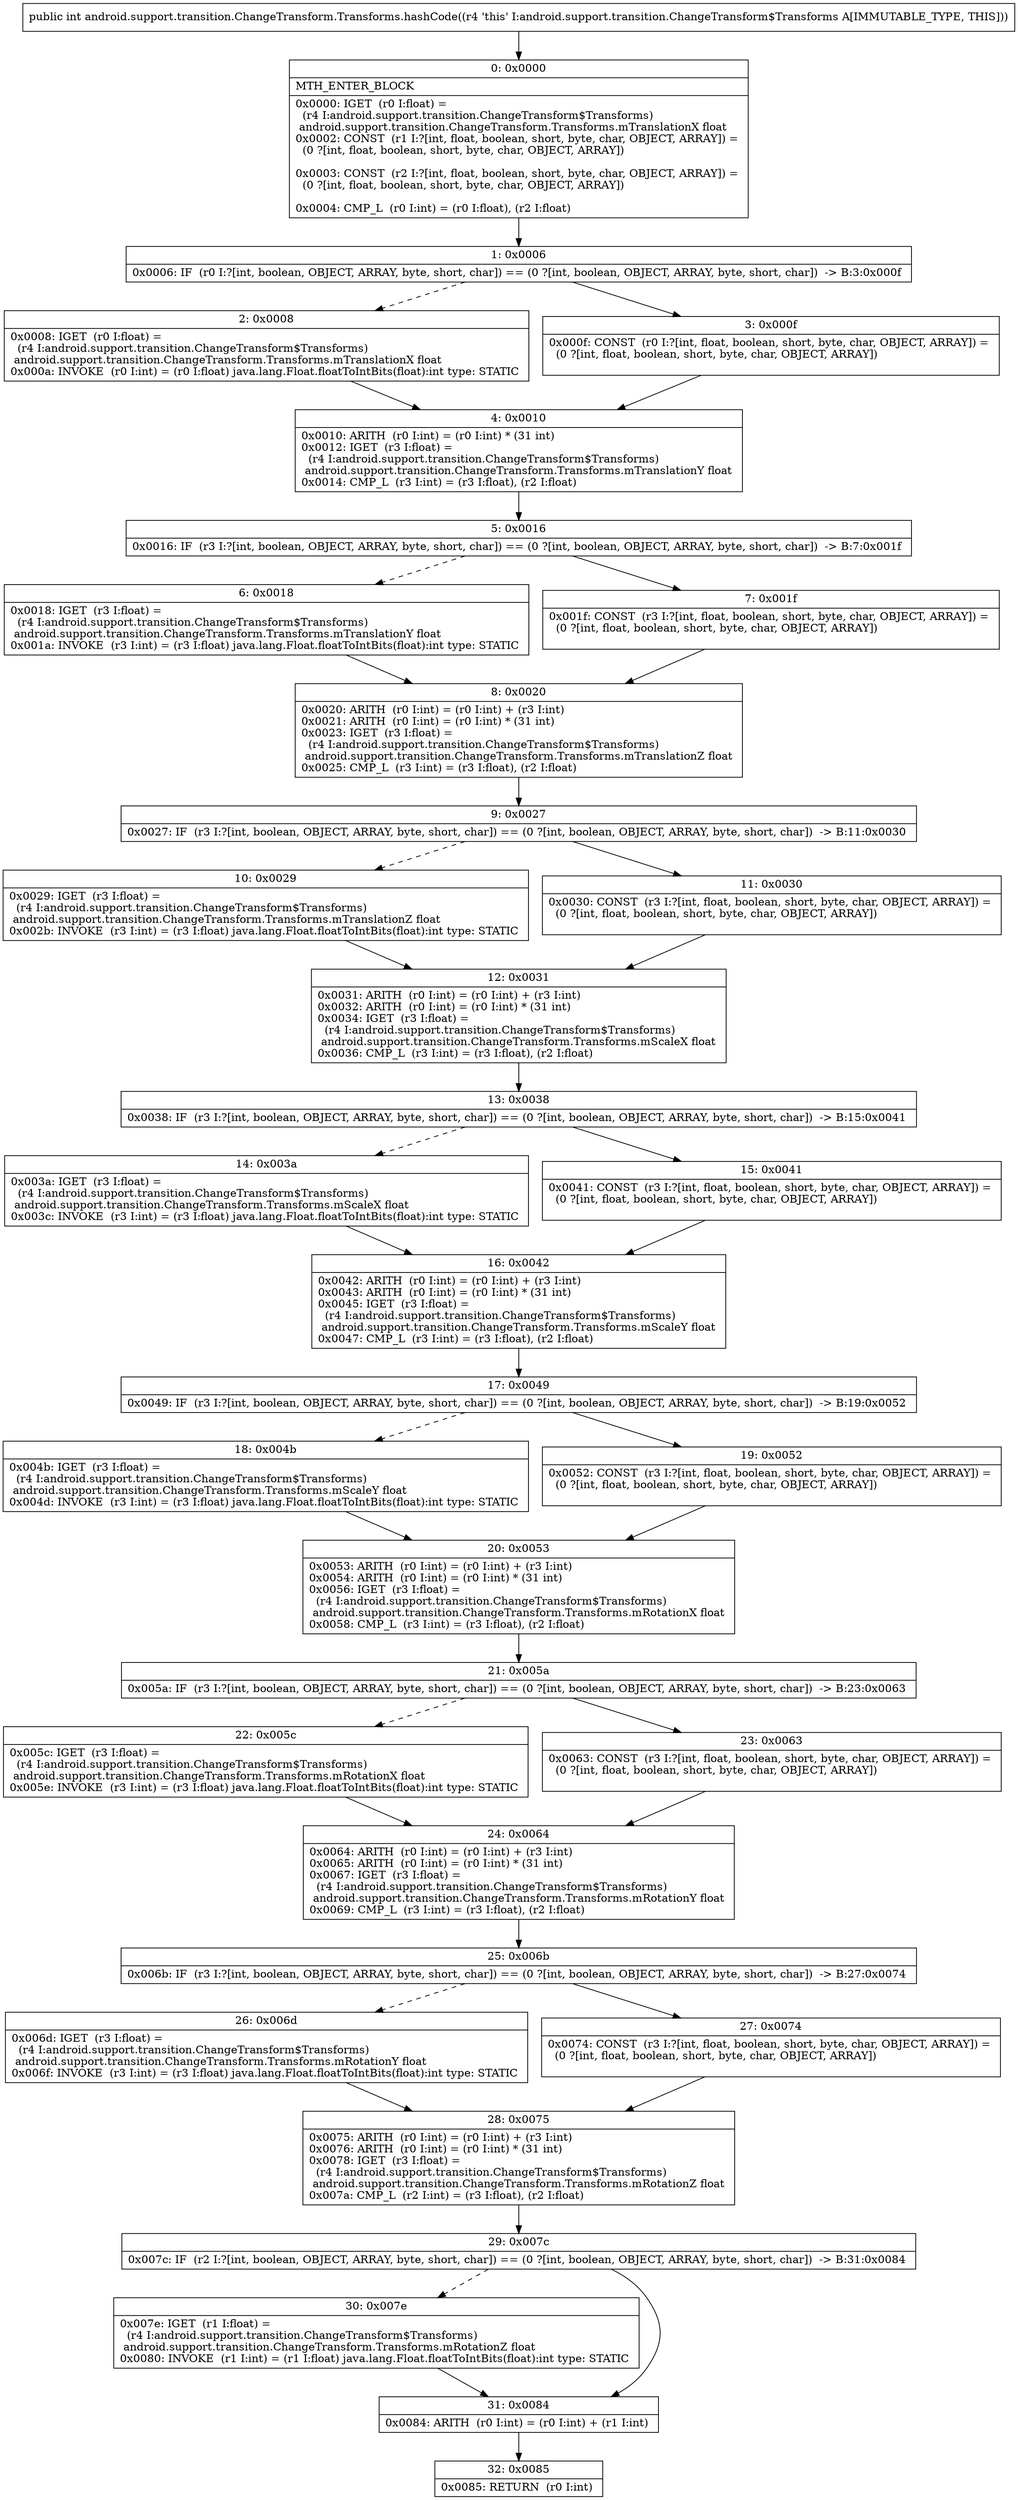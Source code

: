 digraph "CFG forandroid.support.transition.ChangeTransform.Transforms.hashCode()I" {
Node_0 [shape=record,label="{0\:\ 0x0000|MTH_ENTER_BLOCK\l|0x0000: IGET  (r0 I:float) = \l  (r4 I:android.support.transition.ChangeTransform$Transforms)\l android.support.transition.ChangeTransform.Transforms.mTranslationX float \l0x0002: CONST  (r1 I:?[int, float, boolean, short, byte, char, OBJECT, ARRAY]) = \l  (0 ?[int, float, boolean, short, byte, char, OBJECT, ARRAY])\l \l0x0003: CONST  (r2 I:?[int, float, boolean, short, byte, char, OBJECT, ARRAY]) = \l  (0 ?[int, float, boolean, short, byte, char, OBJECT, ARRAY])\l \l0x0004: CMP_L  (r0 I:int) = (r0 I:float), (r2 I:float) \l}"];
Node_1 [shape=record,label="{1\:\ 0x0006|0x0006: IF  (r0 I:?[int, boolean, OBJECT, ARRAY, byte, short, char]) == (0 ?[int, boolean, OBJECT, ARRAY, byte, short, char])  \-\> B:3:0x000f \l}"];
Node_2 [shape=record,label="{2\:\ 0x0008|0x0008: IGET  (r0 I:float) = \l  (r4 I:android.support.transition.ChangeTransform$Transforms)\l android.support.transition.ChangeTransform.Transforms.mTranslationX float \l0x000a: INVOKE  (r0 I:int) = (r0 I:float) java.lang.Float.floatToIntBits(float):int type: STATIC \l}"];
Node_3 [shape=record,label="{3\:\ 0x000f|0x000f: CONST  (r0 I:?[int, float, boolean, short, byte, char, OBJECT, ARRAY]) = \l  (0 ?[int, float, boolean, short, byte, char, OBJECT, ARRAY])\l \l}"];
Node_4 [shape=record,label="{4\:\ 0x0010|0x0010: ARITH  (r0 I:int) = (r0 I:int) * (31 int) \l0x0012: IGET  (r3 I:float) = \l  (r4 I:android.support.transition.ChangeTransform$Transforms)\l android.support.transition.ChangeTransform.Transforms.mTranslationY float \l0x0014: CMP_L  (r3 I:int) = (r3 I:float), (r2 I:float) \l}"];
Node_5 [shape=record,label="{5\:\ 0x0016|0x0016: IF  (r3 I:?[int, boolean, OBJECT, ARRAY, byte, short, char]) == (0 ?[int, boolean, OBJECT, ARRAY, byte, short, char])  \-\> B:7:0x001f \l}"];
Node_6 [shape=record,label="{6\:\ 0x0018|0x0018: IGET  (r3 I:float) = \l  (r4 I:android.support.transition.ChangeTransform$Transforms)\l android.support.transition.ChangeTransform.Transforms.mTranslationY float \l0x001a: INVOKE  (r3 I:int) = (r3 I:float) java.lang.Float.floatToIntBits(float):int type: STATIC \l}"];
Node_7 [shape=record,label="{7\:\ 0x001f|0x001f: CONST  (r3 I:?[int, float, boolean, short, byte, char, OBJECT, ARRAY]) = \l  (0 ?[int, float, boolean, short, byte, char, OBJECT, ARRAY])\l \l}"];
Node_8 [shape=record,label="{8\:\ 0x0020|0x0020: ARITH  (r0 I:int) = (r0 I:int) + (r3 I:int) \l0x0021: ARITH  (r0 I:int) = (r0 I:int) * (31 int) \l0x0023: IGET  (r3 I:float) = \l  (r4 I:android.support.transition.ChangeTransform$Transforms)\l android.support.transition.ChangeTransform.Transforms.mTranslationZ float \l0x0025: CMP_L  (r3 I:int) = (r3 I:float), (r2 I:float) \l}"];
Node_9 [shape=record,label="{9\:\ 0x0027|0x0027: IF  (r3 I:?[int, boolean, OBJECT, ARRAY, byte, short, char]) == (0 ?[int, boolean, OBJECT, ARRAY, byte, short, char])  \-\> B:11:0x0030 \l}"];
Node_10 [shape=record,label="{10\:\ 0x0029|0x0029: IGET  (r3 I:float) = \l  (r4 I:android.support.transition.ChangeTransform$Transforms)\l android.support.transition.ChangeTransform.Transforms.mTranslationZ float \l0x002b: INVOKE  (r3 I:int) = (r3 I:float) java.lang.Float.floatToIntBits(float):int type: STATIC \l}"];
Node_11 [shape=record,label="{11\:\ 0x0030|0x0030: CONST  (r3 I:?[int, float, boolean, short, byte, char, OBJECT, ARRAY]) = \l  (0 ?[int, float, boolean, short, byte, char, OBJECT, ARRAY])\l \l}"];
Node_12 [shape=record,label="{12\:\ 0x0031|0x0031: ARITH  (r0 I:int) = (r0 I:int) + (r3 I:int) \l0x0032: ARITH  (r0 I:int) = (r0 I:int) * (31 int) \l0x0034: IGET  (r3 I:float) = \l  (r4 I:android.support.transition.ChangeTransform$Transforms)\l android.support.transition.ChangeTransform.Transforms.mScaleX float \l0x0036: CMP_L  (r3 I:int) = (r3 I:float), (r2 I:float) \l}"];
Node_13 [shape=record,label="{13\:\ 0x0038|0x0038: IF  (r3 I:?[int, boolean, OBJECT, ARRAY, byte, short, char]) == (0 ?[int, boolean, OBJECT, ARRAY, byte, short, char])  \-\> B:15:0x0041 \l}"];
Node_14 [shape=record,label="{14\:\ 0x003a|0x003a: IGET  (r3 I:float) = \l  (r4 I:android.support.transition.ChangeTransform$Transforms)\l android.support.transition.ChangeTransform.Transforms.mScaleX float \l0x003c: INVOKE  (r3 I:int) = (r3 I:float) java.lang.Float.floatToIntBits(float):int type: STATIC \l}"];
Node_15 [shape=record,label="{15\:\ 0x0041|0x0041: CONST  (r3 I:?[int, float, boolean, short, byte, char, OBJECT, ARRAY]) = \l  (0 ?[int, float, boolean, short, byte, char, OBJECT, ARRAY])\l \l}"];
Node_16 [shape=record,label="{16\:\ 0x0042|0x0042: ARITH  (r0 I:int) = (r0 I:int) + (r3 I:int) \l0x0043: ARITH  (r0 I:int) = (r0 I:int) * (31 int) \l0x0045: IGET  (r3 I:float) = \l  (r4 I:android.support.transition.ChangeTransform$Transforms)\l android.support.transition.ChangeTransform.Transforms.mScaleY float \l0x0047: CMP_L  (r3 I:int) = (r3 I:float), (r2 I:float) \l}"];
Node_17 [shape=record,label="{17\:\ 0x0049|0x0049: IF  (r3 I:?[int, boolean, OBJECT, ARRAY, byte, short, char]) == (0 ?[int, boolean, OBJECT, ARRAY, byte, short, char])  \-\> B:19:0x0052 \l}"];
Node_18 [shape=record,label="{18\:\ 0x004b|0x004b: IGET  (r3 I:float) = \l  (r4 I:android.support.transition.ChangeTransform$Transforms)\l android.support.transition.ChangeTransform.Transforms.mScaleY float \l0x004d: INVOKE  (r3 I:int) = (r3 I:float) java.lang.Float.floatToIntBits(float):int type: STATIC \l}"];
Node_19 [shape=record,label="{19\:\ 0x0052|0x0052: CONST  (r3 I:?[int, float, boolean, short, byte, char, OBJECT, ARRAY]) = \l  (0 ?[int, float, boolean, short, byte, char, OBJECT, ARRAY])\l \l}"];
Node_20 [shape=record,label="{20\:\ 0x0053|0x0053: ARITH  (r0 I:int) = (r0 I:int) + (r3 I:int) \l0x0054: ARITH  (r0 I:int) = (r0 I:int) * (31 int) \l0x0056: IGET  (r3 I:float) = \l  (r4 I:android.support.transition.ChangeTransform$Transforms)\l android.support.transition.ChangeTransform.Transforms.mRotationX float \l0x0058: CMP_L  (r3 I:int) = (r3 I:float), (r2 I:float) \l}"];
Node_21 [shape=record,label="{21\:\ 0x005a|0x005a: IF  (r3 I:?[int, boolean, OBJECT, ARRAY, byte, short, char]) == (0 ?[int, boolean, OBJECT, ARRAY, byte, short, char])  \-\> B:23:0x0063 \l}"];
Node_22 [shape=record,label="{22\:\ 0x005c|0x005c: IGET  (r3 I:float) = \l  (r4 I:android.support.transition.ChangeTransform$Transforms)\l android.support.transition.ChangeTransform.Transforms.mRotationX float \l0x005e: INVOKE  (r3 I:int) = (r3 I:float) java.lang.Float.floatToIntBits(float):int type: STATIC \l}"];
Node_23 [shape=record,label="{23\:\ 0x0063|0x0063: CONST  (r3 I:?[int, float, boolean, short, byte, char, OBJECT, ARRAY]) = \l  (0 ?[int, float, boolean, short, byte, char, OBJECT, ARRAY])\l \l}"];
Node_24 [shape=record,label="{24\:\ 0x0064|0x0064: ARITH  (r0 I:int) = (r0 I:int) + (r3 I:int) \l0x0065: ARITH  (r0 I:int) = (r0 I:int) * (31 int) \l0x0067: IGET  (r3 I:float) = \l  (r4 I:android.support.transition.ChangeTransform$Transforms)\l android.support.transition.ChangeTransform.Transforms.mRotationY float \l0x0069: CMP_L  (r3 I:int) = (r3 I:float), (r2 I:float) \l}"];
Node_25 [shape=record,label="{25\:\ 0x006b|0x006b: IF  (r3 I:?[int, boolean, OBJECT, ARRAY, byte, short, char]) == (0 ?[int, boolean, OBJECT, ARRAY, byte, short, char])  \-\> B:27:0x0074 \l}"];
Node_26 [shape=record,label="{26\:\ 0x006d|0x006d: IGET  (r3 I:float) = \l  (r4 I:android.support.transition.ChangeTransform$Transforms)\l android.support.transition.ChangeTransform.Transforms.mRotationY float \l0x006f: INVOKE  (r3 I:int) = (r3 I:float) java.lang.Float.floatToIntBits(float):int type: STATIC \l}"];
Node_27 [shape=record,label="{27\:\ 0x0074|0x0074: CONST  (r3 I:?[int, float, boolean, short, byte, char, OBJECT, ARRAY]) = \l  (0 ?[int, float, boolean, short, byte, char, OBJECT, ARRAY])\l \l}"];
Node_28 [shape=record,label="{28\:\ 0x0075|0x0075: ARITH  (r0 I:int) = (r0 I:int) + (r3 I:int) \l0x0076: ARITH  (r0 I:int) = (r0 I:int) * (31 int) \l0x0078: IGET  (r3 I:float) = \l  (r4 I:android.support.transition.ChangeTransform$Transforms)\l android.support.transition.ChangeTransform.Transforms.mRotationZ float \l0x007a: CMP_L  (r2 I:int) = (r3 I:float), (r2 I:float) \l}"];
Node_29 [shape=record,label="{29\:\ 0x007c|0x007c: IF  (r2 I:?[int, boolean, OBJECT, ARRAY, byte, short, char]) == (0 ?[int, boolean, OBJECT, ARRAY, byte, short, char])  \-\> B:31:0x0084 \l}"];
Node_30 [shape=record,label="{30\:\ 0x007e|0x007e: IGET  (r1 I:float) = \l  (r4 I:android.support.transition.ChangeTransform$Transforms)\l android.support.transition.ChangeTransform.Transforms.mRotationZ float \l0x0080: INVOKE  (r1 I:int) = (r1 I:float) java.lang.Float.floatToIntBits(float):int type: STATIC \l}"];
Node_31 [shape=record,label="{31\:\ 0x0084|0x0084: ARITH  (r0 I:int) = (r0 I:int) + (r1 I:int) \l}"];
Node_32 [shape=record,label="{32\:\ 0x0085|0x0085: RETURN  (r0 I:int) \l}"];
MethodNode[shape=record,label="{public int android.support.transition.ChangeTransform.Transforms.hashCode((r4 'this' I:android.support.transition.ChangeTransform$Transforms A[IMMUTABLE_TYPE, THIS])) }"];
MethodNode -> Node_0;
Node_0 -> Node_1;
Node_1 -> Node_2[style=dashed];
Node_1 -> Node_3;
Node_2 -> Node_4;
Node_3 -> Node_4;
Node_4 -> Node_5;
Node_5 -> Node_6[style=dashed];
Node_5 -> Node_7;
Node_6 -> Node_8;
Node_7 -> Node_8;
Node_8 -> Node_9;
Node_9 -> Node_10[style=dashed];
Node_9 -> Node_11;
Node_10 -> Node_12;
Node_11 -> Node_12;
Node_12 -> Node_13;
Node_13 -> Node_14[style=dashed];
Node_13 -> Node_15;
Node_14 -> Node_16;
Node_15 -> Node_16;
Node_16 -> Node_17;
Node_17 -> Node_18[style=dashed];
Node_17 -> Node_19;
Node_18 -> Node_20;
Node_19 -> Node_20;
Node_20 -> Node_21;
Node_21 -> Node_22[style=dashed];
Node_21 -> Node_23;
Node_22 -> Node_24;
Node_23 -> Node_24;
Node_24 -> Node_25;
Node_25 -> Node_26[style=dashed];
Node_25 -> Node_27;
Node_26 -> Node_28;
Node_27 -> Node_28;
Node_28 -> Node_29;
Node_29 -> Node_30[style=dashed];
Node_29 -> Node_31;
Node_30 -> Node_31;
Node_31 -> Node_32;
}

